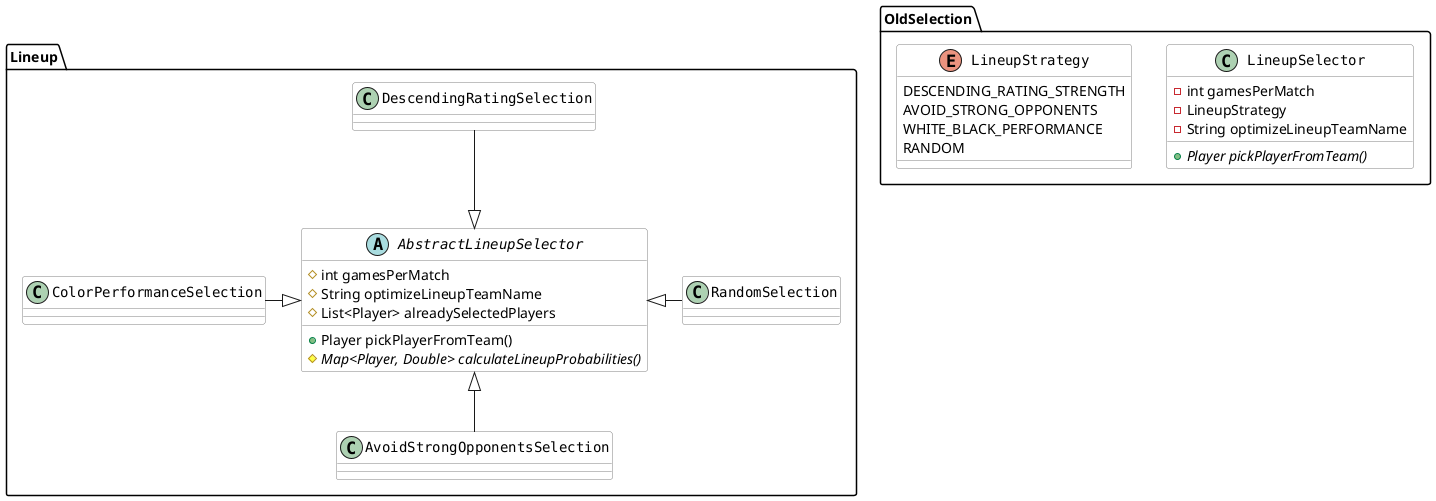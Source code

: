 @startuml

skinparam class {
    FontColor black
    BackgroundColor white
    BorderColor grey
    FontName Monospaced
}

package "Lineup" {
    abstract AbstractLineupSelector {
        #int gamesPerMatch
        #String optimizeLineupTeamName
        #List<Player> alreadySelectedPlayers

        +Player pickPlayerFromTeam()
        #{abstract} Map<Player, Double> calculateLineupProbabilities()
    }

    AbstractLineupSelector <|-- AvoidStrongOpponentsSelection
    ColorPerformanceSelection -|> AbstractLineupSelector
    DescendingRatingSelection --|> AbstractLineupSelector
    AbstractLineupSelector <|- RandomSelection
}

package "OldSelection" {
    class LineupSelector {
        -int gamesPerMatch
        -LineupStrategy
        -String optimizeLineupTeamName
        +{abstract}Player pickPlayerFromTeam()
    }

    enum LineupStrategy {
        DESCENDING_RATING_STRENGTH
        AVOID_STRONG_OPPONENTS
        WHITE_BLACK_PERFORMANCE
        RANDOM
    }
}

@enduml